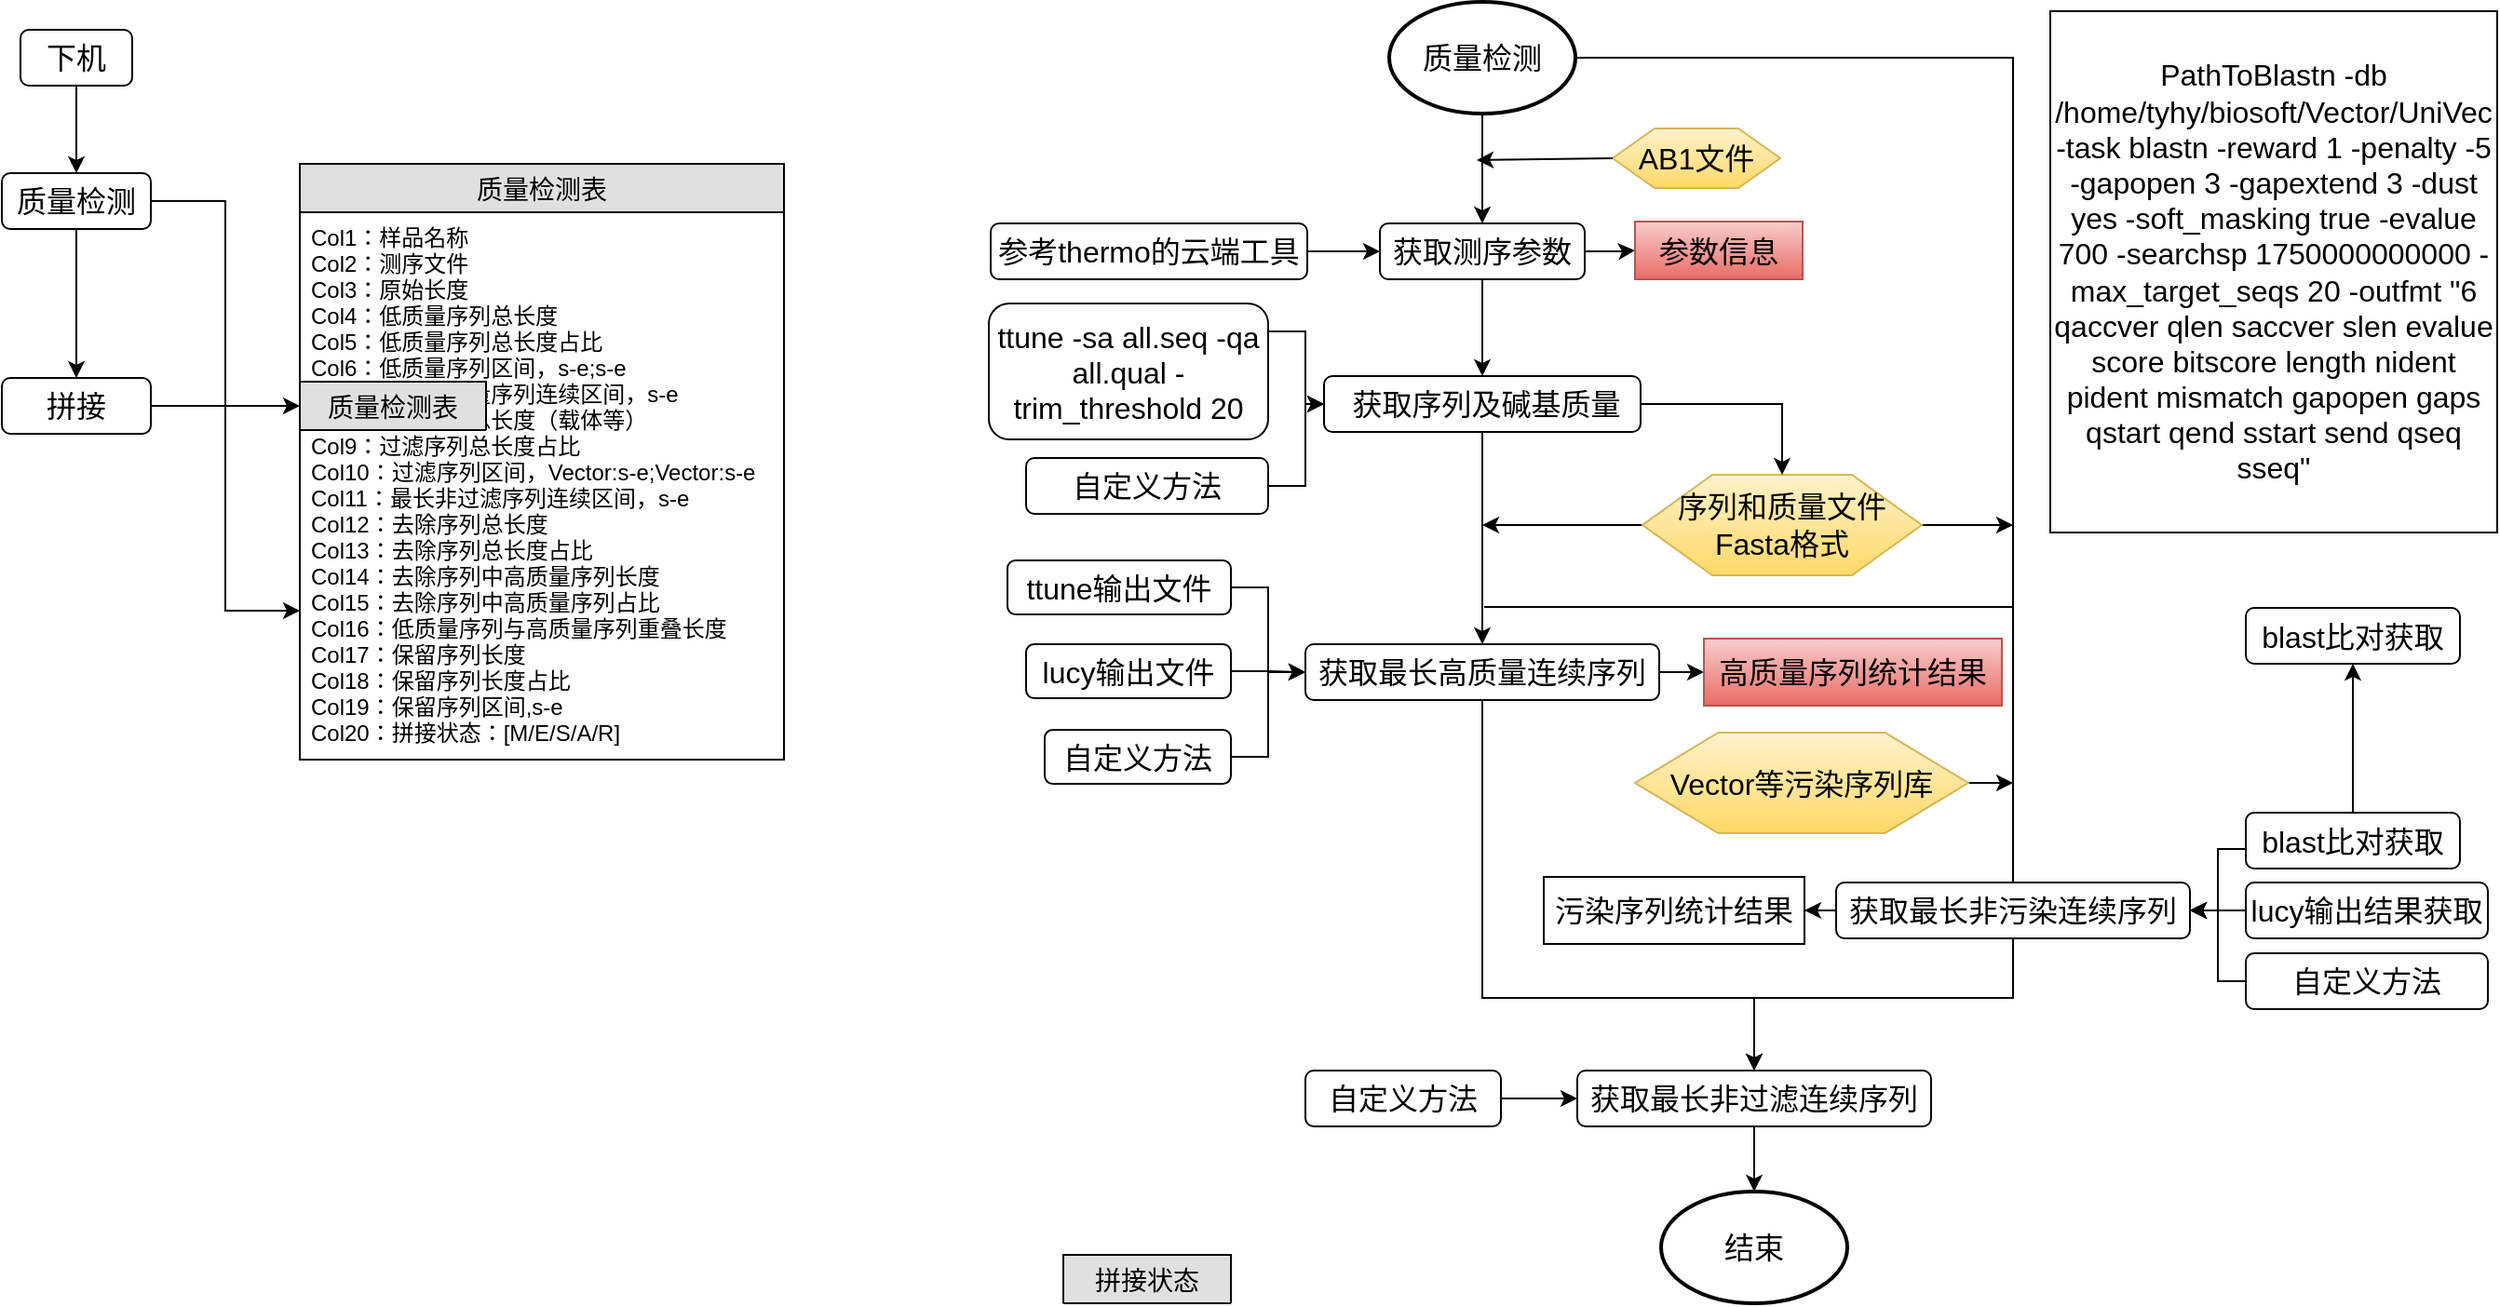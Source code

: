 <mxfile version="11.0.1" type="github"><diagram id="hXUTRAos1zV_h-Ge0WJK" name="ÃÂÃÂÃÂÃÂ§ÃÂÃÂÃÂÃÂ¬ÃÂÃÂÃÂÃÂ¬ 1 ÃÂÃÂÃÂÃÂ©ÃÂÃÂÃÂÃÂ¡ÃÂÃÂÃÂÃÂµ"><mxGraphModel dx="1422" dy="796" grid="1" gridSize="10" guides="1" tooltips="1" connect="1" arrows="1" fold="1" page="1" pageScale="1" pageWidth="827" pageHeight="1169" math="0" shadow="0"><root><mxCell id="0"/><mxCell id="1" parent="0"/><mxCell id="OMqw7U3pua5xunURWtS9-3" value="" style="edgeStyle=orthogonalEdgeStyle;rounded=0;orthogonalLoop=1;jettySize=auto;html=1;fontSize=16;" parent="1" source="OMqw7U3pua5xunURWtS9-1" target="OMqw7U3pua5xunURWtS9-2" edge="1"><mxGeometry relative="1" as="geometry"/></mxCell><mxCell id="OMqw7U3pua5xunURWtS9-1" value="下机" style="rounded=1;whiteSpace=wrap;html=1;fontSize=16;" parent="1" vertex="1"><mxGeometry x="320" y="40" width="60" height="30" as="geometry"/></mxCell><mxCell id="OMqw7U3pua5xunURWtS9-5" value="" style="edgeStyle=orthogonalEdgeStyle;rounded=0;orthogonalLoop=1;jettySize=auto;html=1;fontSize=16;entryX=0;entryY=0.75;entryDx=0;entryDy=0;" parent="1" source="OMqw7U3pua5xunURWtS9-2" target="OMqw7U3pua5xunURWtS9-9" edge="1"><mxGeometry relative="1" as="geometry"><mxPoint x="430" y="132" as="targetPoint"/></mxGeometry></mxCell><mxCell id="mqugwOnoWBToHVEHfGVO-2" value="" style="edgeStyle=orthogonalEdgeStyle;rounded=0;orthogonalLoop=1;jettySize=auto;html=1;" edge="1" parent="1" source="OMqw7U3pua5xunURWtS9-2" target="mqugwOnoWBToHVEHfGVO-1"><mxGeometry relative="1" as="geometry"/></mxCell><mxCell id="OMqw7U3pua5xunURWtS9-2" value="质量检测" style="rounded=1;whiteSpace=wrap;html=1;fontSize=16;" parent="1" vertex="1"><mxGeometry x="310" y="117" width="80" height="30" as="geometry"/></mxCell><mxCell id="mqugwOnoWBToHVEHfGVO-5" style="edgeStyle=orthogonalEdgeStyle;rounded=0;orthogonalLoop=1;jettySize=auto;html=1;entryX=0;entryY=0.5;entryDx=0;entryDy=0;" edge="1" parent="1" source="mqugwOnoWBToHVEHfGVO-1" target="mqugwOnoWBToHVEHfGVO-3"><mxGeometry relative="1" as="geometry"/></mxCell><mxCell id="mqugwOnoWBToHVEHfGVO-1" value="拼接" style="rounded=1;whiteSpace=wrap;html=1;fontSize=16;" vertex="1" parent="1"><mxGeometry x="310" y="227" width="80" height="30" as="geometry"/></mxCell><mxCell id="OMqw7U3pua5xunURWtS9-9" value="质量检测表" style="swimlane;fontStyle=0;childLayout=stackLayout;horizontal=1;startSize=26;fillColor=#e0e0e0;horizontalStack=0;resizeParent=1;resizeParentMax=0;resizeLast=0;collapsible=1;marginBottom=0;swimlaneFillColor=#ffffff;align=center;fontSize=14;" parent="1" vertex="1"><mxGeometry x="470" y="112" width="260" height="320" as="geometry"><mxRectangle x="470" y="112" width="100" height="26" as="alternateBounds"/></mxGeometry></mxCell><mxCell id="OMqw7U3pua5xunURWtS9-12" value="Col1：样品名称&#10;Col2：测序文件&#10;Col3：原始长度&#10;Col4：低质量序列总长度&#10;Col5：低质量序列总长度占比&#10;Col6：低质量序列区间，s-e;s-e&#10;Col7：最长高质量序列连续区间，s-e&#10;Col8：过滤序列总长度（载体等）&#10;Col9：过滤序列总长度占比&#10;Col10：过滤序列区间，Vector:s-e;Vector:s-e&#10;Col11：最长非过滤序列连续区间，s-e&#10;Col12：去除序列总长度&#10;Col13：去除序列总长度占比&#10;Col14：去除序列中高质量序列长度&#10;Col15：去除序列中高质量序列占比&#10;Col16：低质量序列与高质量序列重叠长度&#10;Col17：保留序列长度&#10;Col18：保留序列长度占比&#10;Col19：保留序列区间,s-e&#10;Col20：拼接状态：[M/E/S/A/R]&#10;" style="text;strokeColor=none;fillColor=none;spacingLeft=4;spacingRight=4;overflow=hidden;rotatable=0;points=[[0,0.5],[1,0.5]];portConstraint=eastwest;fontSize=12;" parent="OMqw7U3pua5xunURWtS9-9" vertex="1"><mxGeometry y="26" width="260" height="294" as="geometry"/></mxCell><mxCell id="rMPtR7pV_oF-tUap3nxS-2" value="" style="edgeStyle=orthogonalEdgeStyle;rounded=0;orthogonalLoop=1;jettySize=auto;html=1;entryX=0.5;entryY=0;entryDx=0;entryDy=0;" parent="1" source="OMqw7U3pua5xunURWtS9-16" target="rMPtR7pV_oF-tUap3nxS-11" edge="1"><mxGeometry relative="1" as="geometry"><mxPoint x="1105" y="150" as="targetPoint"/></mxGeometry></mxCell><mxCell id="rMPtR7pV_oF-tUap3nxS-24" style="edgeStyle=orthogonalEdgeStyle;rounded=0;orthogonalLoop=1;jettySize=auto;html=1;fontSize=16;startArrow=none;startFill=0;endArrow=classic;endFill=1;entryX=0.5;entryY=0;entryDx=0;entryDy=0;" parent="1" source="OMqw7U3pua5xunURWtS9-16" target="rMPtR7pV_oF-tUap3nxS-35" edge="1"><mxGeometry relative="1" as="geometry"><mxPoint x="1390" y="510" as="targetPoint"/><Array as="points"><mxPoint x="1390" y="55"/><mxPoint x="1390" y="510"/></Array></mxGeometry></mxCell><mxCell id="OMqw7U3pua5xunURWtS9-16" value="质量检测" style="strokeWidth=2;html=1;shape=mxgraph.flowchart.start_1;whiteSpace=wrap;fontSize=16;" parent="1" vertex="1"><mxGeometry x="1055" y="25" width="100" height="60" as="geometry"/></mxCell><mxCell id="OMqw7U3pua5xunURWtS9-22" value="AB1文件" style="shape=hexagon;perimeter=hexagonPerimeter2;whiteSpace=wrap;html=1;fontSize=16;gradientColor=#ffd966;fillColor=#fff2cc;strokeColor=#d6b656;" parent="1" vertex="1"><mxGeometry x="1175" y="93" width="90" height="32" as="geometry"/></mxCell><mxCell id="rMPtR7pV_oF-tUap3nxS-23" style="edgeStyle=orthogonalEdgeStyle;rounded=0;orthogonalLoop=1;jettySize=auto;html=1;fontSize=16;" parent="1" source="OMqw7U3pua5xunURWtS9-23" edge="1"><mxGeometry relative="1" as="geometry"><mxPoint x="1105" y="306" as="targetPoint"/></mxGeometry></mxCell><mxCell id="rMPtR7pV_oF-tUap3nxS-25" style="edgeStyle=orthogonalEdgeStyle;rounded=0;orthogonalLoop=1;jettySize=auto;html=1;fontSize=16;" parent="1" source="OMqw7U3pua5xunURWtS9-23" edge="1"><mxGeometry relative="1" as="geometry"><mxPoint x="1390" y="306" as="targetPoint"/></mxGeometry></mxCell><mxCell id="OMqw7U3pua5xunURWtS9-23" value="序列和质量文件&lt;br&gt;Fasta格式" style="shape=hexagon;perimeter=hexagonPerimeter2;whiteSpace=wrap;html=1;fontSize=16;gradientColor=#ffd966;fillColor=#fff2cc;strokeColor=#d6b656;" parent="1" vertex="1"><mxGeometry x="1191" y="279" width="150" height="54" as="geometry"/></mxCell><mxCell id="rMPtR7pV_oF-tUap3nxS-8" value="" style="edgeStyle=orthogonalEdgeStyle;rounded=0;orthogonalLoop=1;jettySize=auto;html=1;entryX=0;entryY=0.5;entryDx=0;entryDy=0;" parent="1" source="rMPtR7pV_oF-tUap3nxS-7" target="rMPtR7pV_oF-tUap3nxS-3" edge="1"><mxGeometry relative="1" as="geometry"><Array as="points"><mxPoint x="1010" y="202"/><mxPoint x="1010" y="241"/></Array></mxGeometry></mxCell><mxCell id="rMPtR7pV_oF-tUap3nxS-20" style="edgeStyle=orthogonalEdgeStyle;rounded=0;orthogonalLoop=1;jettySize=auto;html=1;fontSize=16;entryX=0.5;entryY=0;entryDx=0;entryDy=0;" parent="1" source="rMPtR7pV_oF-tUap3nxS-3" target="OMqw7U3pua5xunURWtS9-23" edge="1"><mxGeometry relative="1" as="geometry"><mxPoint x="1270" y="270" as="targetPoint"/></mxGeometry></mxCell><mxCell id="rMPtR7pV_oF-tUap3nxS-22" value="" style="edgeStyle=orthogonalEdgeStyle;rounded=0;orthogonalLoop=1;jettySize=auto;html=1;fontSize=16;" parent="1" source="rMPtR7pV_oF-tUap3nxS-3" target="rMPtR7pV_oF-tUap3nxS-21" edge="1"><mxGeometry relative="1" as="geometry"/></mxCell><mxCell id="rMPtR7pV_oF-tUap3nxS-3" value="&amp;nbsp;获取序列及碱基质量" style="rounded=1;whiteSpace=wrap;html=1;fontSize=16;" parent="1" vertex="1"><mxGeometry x="1020" y="226" width="170" height="30" as="geometry"/></mxCell><mxCell id="rMPtR7pV_oF-tUap3nxS-27" value="" style="edgeStyle=orthogonalEdgeStyle;rounded=0;orthogonalLoop=1;jettySize=auto;html=1;startArrow=none;startFill=0;endArrow=classic;endFill=1;fontSize=16;entryX=0;entryY=0.5;entryDx=0;entryDy=0;" parent="1" source="rMPtR7pV_oF-tUap3nxS-26" target="rMPtR7pV_oF-tUap3nxS-21" edge="1"><mxGeometry relative="1" as="geometry"/></mxCell><mxCell id="rMPtR7pV_oF-tUap3nxS-38" value="" style="edgeStyle=orthogonalEdgeStyle;rounded=0;orthogonalLoop=1;jettySize=auto;html=1;startArrow=none;startFill=0;endArrow=classic;endFill=1;fontSize=16;entryX=0;entryY=0.5;entryDx=0;entryDy=0;" parent="1" source="rMPtR7pV_oF-tUap3nxS-21" target="rMPtR7pV_oF-tUap3nxS-39" edge="1"><mxGeometry relative="1" as="geometry"><mxPoint x="1216" y="385" as="targetPoint"/></mxGeometry></mxCell><mxCell id="rMPtR7pV_oF-tUap3nxS-49" style="edgeStyle=orthogonalEdgeStyle;rounded=0;orthogonalLoop=1;jettySize=auto;html=1;entryX=0.5;entryY=0;entryDx=0;entryDy=0;startArrow=none;startFill=0;endArrow=classic;endFill=1;fontSize=16;" parent="1" source="rMPtR7pV_oF-tUap3nxS-21" target="rMPtR7pV_oF-tUap3nxS-36" edge="1"><mxGeometry relative="1" as="geometry"><Array as="points"><mxPoint x="1105" y="560"/><mxPoint x="1251" y="560"/></Array></mxGeometry></mxCell><mxCell id="rMPtR7pV_oF-tUap3nxS-21" value="获取最长高质量连续序列" style="rounded=1;whiteSpace=wrap;html=1;fontSize=16;" parent="1" vertex="1"><mxGeometry x="1010" y="370" width="190" height="30" as="geometry"/></mxCell><mxCell id="rMPtR7pV_oF-tUap3nxS-26" value="ttune输出文件" style="rounded=1;whiteSpace=wrap;html=1;fontSize=16;" parent="1" vertex="1"><mxGeometry x="850" y="325" width="120" height="29" as="geometry"/></mxCell><mxCell id="rMPtR7pV_oF-tUap3nxS-7" value="ttune -sa all.seq -qa all.qual -trim_threshold 20" style="rounded=1;whiteSpace=wrap;html=1;fontSize=16;" parent="1" vertex="1"><mxGeometry x="840" y="187" width="150" height="73" as="geometry"/></mxCell><mxCell id="rMPtR7pV_oF-tUap3nxS-4" value="" style="endArrow=classic;html=1;exitX=0;exitY=0.5;exitDx=0;exitDy=0;" parent="1" source="OMqw7U3pua5xunURWtS9-22" edge="1"><mxGeometry width="50" height="50" relative="1" as="geometry"><mxPoint x="1151" y="109.5" as="sourcePoint"/><mxPoint x="1102" y="110" as="targetPoint"/></mxGeometry></mxCell><mxCell id="rMPtR7pV_oF-tUap3nxS-10" style="edgeStyle=orthogonalEdgeStyle;rounded=0;orthogonalLoop=1;jettySize=auto;html=1;fontSize=16;entryX=0;entryY=0.5;entryDx=0;entryDy=0;exitX=1;exitY=0.5;exitDx=0;exitDy=0;" parent="1" source="rMPtR7pV_oF-tUap3nxS-9" target="rMPtR7pV_oF-tUap3nxS-3" edge="1"><mxGeometry relative="1" as="geometry"><Array as="points"><mxPoint x="1010" y="285"/><mxPoint x="1010" y="241"/></Array></mxGeometry></mxCell><mxCell id="rMPtR7pV_oF-tUap3nxS-9" value="自定义方法" style="rounded=1;whiteSpace=wrap;html=1;fontSize=16;" parent="1" vertex="1"><mxGeometry x="860" y="270" width="130" height="30" as="geometry"/></mxCell><mxCell id="rMPtR7pV_oF-tUap3nxS-12" style="edgeStyle=orthogonalEdgeStyle;rounded=0;orthogonalLoop=1;jettySize=auto;html=1;entryX=0.5;entryY=0;entryDx=0;entryDy=0;fontSize=16;" parent="1" source="rMPtR7pV_oF-tUap3nxS-11" target="rMPtR7pV_oF-tUap3nxS-3" edge="1"><mxGeometry relative="1" as="geometry"/></mxCell><mxCell id="rMPtR7pV_oF-tUap3nxS-17" style="edgeStyle=orthogonalEdgeStyle;rounded=0;orthogonalLoop=1;jettySize=auto;html=1;entryX=0;entryY=0.5;entryDx=0;entryDy=0;fontSize=16;" parent="1" source="rMPtR7pV_oF-tUap3nxS-11" target="rMPtR7pV_oF-tUap3nxS-16" edge="1"><mxGeometry relative="1" as="geometry"/></mxCell><mxCell id="rMPtR7pV_oF-tUap3nxS-11" value="获取测序参数" style="rounded=1;whiteSpace=wrap;html=1;fontSize=16;" parent="1" vertex="1"><mxGeometry x="1050" y="144" width="110" height="30" as="geometry"/></mxCell><mxCell id="rMPtR7pV_oF-tUap3nxS-15" style="edgeStyle=orthogonalEdgeStyle;rounded=0;orthogonalLoop=1;jettySize=auto;html=1;entryX=0;entryY=0.5;entryDx=0;entryDy=0;fontSize=16;" parent="1" source="rMPtR7pV_oF-tUap3nxS-13" target="rMPtR7pV_oF-tUap3nxS-11" edge="1"><mxGeometry relative="1" as="geometry"/></mxCell><mxCell id="rMPtR7pV_oF-tUap3nxS-13" value="参考thermo的云端工具" style="rounded=1;whiteSpace=wrap;html=1;fontSize=16;" parent="1" vertex="1"><mxGeometry x="841" y="144" width="170" height="30" as="geometry"/></mxCell><mxCell id="rMPtR7pV_oF-tUap3nxS-16" value="参数信息" style="whiteSpace=wrap;html=1;aspect=fixed;fontSize=16;fillColor=#f8cecc;strokeColor=#b85450;gradientColor=#ea6b66;" parent="1" vertex="1"><mxGeometry x="1187" y="143" width="90" height="31" as="geometry"/></mxCell><mxCell id="rMPtR7pV_oF-tUap3nxS-29" style="edgeStyle=orthogonalEdgeStyle;rounded=0;orthogonalLoop=1;jettySize=auto;html=1;entryX=0;entryY=0.5;entryDx=0;entryDy=0;startArrow=none;startFill=0;endArrow=classic;endFill=1;fontSize=16;" parent="1" source="rMPtR7pV_oF-tUap3nxS-28" target="rMPtR7pV_oF-tUap3nxS-21" edge="1"><mxGeometry relative="1" as="geometry"/></mxCell><mxCell id="rMPtR7pV_oF-tUap3nxS-28" value="lucy输出文件" style="rounded=1;whiteSpace=wrap;html=1;fontSize=16;" parent="1" vertex="1"><mxGeometry x="860" y="370" width="110" height="29" as="geometry"/></mxCell><mxCell id="rMPtR7pV_oF-tUap3nxS-31" style="edgeStyle=orthogonalEdgeStyle;rounded=0;orthogonalLoop=1;jettySize=auto;html=1;entryX=0;entryY=0.5;entryDx=0;entryDy=0;startArrow=none;startFill=0;endArrow=classic;endFill=1;fontSize=16;" parent="1" source="rMPtR7pV_oF-tUap3nxS-30" target="rMPtR7pV_oF-tUap3nxS-21" edge="1"><mxGeometry relative="1" as="geometry"/></mxCell><mxCell id="rMPtR7pV_oF-tUap3nxS-30" value="自定义方法" style="rounded=1;whiteSpace=wrap;html=1;fontSize=16;" parent="1" vertex="1"><mxGeometry x="870" y="416" width="100" height="29" as="geometry"/></mxCell><mxCell id="rMPtR7pV_oF-tUap3nxS-34" style="edgeStyle=orthogonalEdgeStyle;rounded=0;orthogonalLoop=1;jettySize=auto;html=1;startArrow=none;startFill=0;endArrow=classic;endFill=1;fontSize=16;" parent="1" source="rMPtR7pV_oF-tUap3nxS-32" edge="1"><mxGeometry relative="1" as="geometry"><mxPoint x="1390" y="444.5" as="targetPoint"/></mxGeometry></mxCell><mxCell id="rMPtR7pV_oF-tUap3nxS-32" value="Vector等污染序列库" style="shape=hexagon;perimeter=hexagonPerimeter2;whiteSpace=wrap;html=1;fontSize=16;gradientColor=#ffd966;fillColor=#fff2cc;strokeColor=#d6b656;" parent="1" vertex="1"><mxGeometry x="1187" y="417.5" width="179" height="54" as="geometry"/></mxCell><mxCell id="rMPtR7pV_oF-tUap3nxS-33" value="" style="endArrow=none;html=1;fontSize=16;" parent="1" edge="1"><mxGeometry width="50" height="50" relative="1" as="geometry"><mxPoint x="1106" y="350" as="sourcePoint"/><mxPoint x="1390" y="350" as="targetPoint"/></mxGeometry></mxCell><mxCell id="rMPtR7pV_oF-tUap3nxS-41" style="edgeStyle=orthogonalEdgeStyle;rounded=0;orthogonalLoop=1;jettySize=auto;html=1;startArrow=none;startFill=0;endArrow=classic;endFill=1;fontSize=16;entryX=1;entryY=0.5;entryDx=0;entryDy=0;" parent="1" source="rMPtR7pV_oF-tUap3nxS-35" target="rMPtR7pV_oF-tUap3nxS-40" edge="1"><mxGeometry relative="1" as="geometry"><mxPoint x="1250" y="513" as="targetPoint"/></mxGeometry></mxCell><mxCell id="rMPtR7pV_oF-tUap3nxS-43" value="" style="edgeStyle=orthogonalEdgeStyle;rounded=0;orthogonalLoop=1;jettySize=auto;html=1;startArrow=none;startFill=0;endArrow=classic;endFill=1;fontSize=16;exitX=0;exitY=0.5;exitDx=0;exitDy=0;" parent="1" source="rMPtR7pV_oF-tUap3nxS-42" target="rMPtR7pV_oF-tUap3nxS-35" edge="1"><mxGeometry relative="1" as="geometry"><Array as="points"><mxPoint x="1515" y="480"/><mxPoint x="1500" y="480"/><mxPoint x="1500" y="513"/></Array></mxGeometry></mxCell><mxCell id="rMPtR7pV_oF-tUap3nxS-50" style="edgeStyle=orthogonalEdgeStyle;rounded=0;orthogonalLoop=1;jettySize=auto;html=1;entryX=0.5;entryY=0;entryDx=0;entryDy=0;startArrow=none;startFill=0;endArrow=classic;endFill=1;fontSize=16;" parent="1" source="rMPtR7pV_oF-tUap3nxS-35" target="rMPtR7pV_oF-tUap3nxS-36" edge="1"><mxGeometry relative="1" as="geometry"><Array as="points"><mxPoint x="1390" y="560"/><mxPoint x="1251" y="560"/></Array></mxGeometry></mxCell><mxCell id="rMPtR7pV_oF-tUap3nxS-35" value="获取最长非污染连续序列" style="rounded=1;whiteSpace=wrap;html=1;fontSize=16;" parent="1" vertex="1"><mxGeometry x="1295" y="498" width="190" height="30" as="geometry"/></mxCell><mxCell id="rMPtR7pV_oF-tUap3nxS-57" value="" style="edgeStyle=orthogonalEdgeStyle;rounded=0;orthogonalLoop=1;jettySize=auto;html=1;startArrow=none;startFill=0;endArrow=classic;endFill=1;fontSize=16;" parent="1" source="rMPtR7pV_oF-tUap3nxS-42" target="rMPtR7pV_oF-tUap3nxS-56" edge="1"><mxGeometry relative="1" as="geometry"/></mxCell><mxCell id="rMPtR7pV_oF-tUap3nxS-42" value="blast比对获取" style="rounded=1;whiteSpace=wrap;html=1;fontSize=16;" parent="1" vertex="1"><mxGeometry x="1515" y="460.5" width="115" height="30" as="geometry"/></mxCell><mxCell id="rMPtR7pV_oF-tUap3nxS-56" value="blast比对获取" style="rounded=1;whiteSpace=wrap;html=1;fontSize=16;" parent="1" vertex="1"><mxGeometry x="1515" y="350.5" width="115" height="30" as="geometry"/></mxCell><mxCell id="rMPtR7pV_oF-tUap3nxS-52" value="" style="edgeStyle=orthogonalEdgeStyle;rounded=0;orthogonalLoop=1;jettySize=auto;html=1;startArrow=none;startFill=0;endArrow=classic;endFill=1;fontSize=16;" parent="1" source="rMPtR7pV_oF-tUap3nxS-51" target="rMPtR7pV_oF-tUap3nxS-36" edge="1"><mxGeometry relative="1" as="geometry"/></mxCell><mxCell id="rMPtR7pV_oF-tUap3nxS-54" value="" style="edgeStyle=orthogonalEdgeStyle;rounded=0;orthogonalLoop=1;jettySize=auto;html=1;startArrow=none;startFill=0;endArrow=classic;endFill=1;fontSize=16;entryX=0.5;entryY=0;entryDx=0;entryDy=0;entryPerimeter=0;" parent="1" source="rMPtR7pV_oF-tUap3nxS-36" target="rMPtR7pV_oF-tUap3nxS-55" edge="1"><mxGeometry relative="1" as="geometry"><mxPoint x="1251" y="709" as="targetPoint"/></mxGeometry></mxCell><mxCell id="rMPtR7pV_oF-tUap3nxS-36" value="获取最长非过滤连续序列" style="rounded=1;whiteSpace=wrap;html=1;fontSize=16;" parent="1" vertex="1"><mxGeometry x="1156" y="599" width="190" height="30" as="geometry"/></mxCell><mxCell id="rMPtR7pV_oF-tUap3nxS-51" value="自定义方法" style="rounded=1;whiteSpace=wrap;html=1;fontSize=16;" parent="1" vertex="1"><mxGeometry x="1010" y="599" width="105" height="30" as="geometry"/></mxCell><mxCell id="rMPtR7pV_oF-tUap3nxS-39" value="高质量序列统计结果" style="rounded=0;whiteSpace=wrap;html=1;fontSize=16;gradientColor=#ea6b66;fillColor=#f8cecc;strokeColor=#b85450;" parent="1" vertex="1"><mxGeometry x="1224" y="367" width="160" height="36" as="geometry"/></mxCell><mxCell id="rMPtR7pV_oF-tUap3nxS-40" value="污染序列统计结果" style="rounded=0;whiteSpace=wrap;html=1;fontSize=16;" parent="1" vertex="1"><mxGeometry x="1138" y="495" width="140" height="36" as="geometry"/></mxCell><mxCell id="rMPtR7pV_oF-tUap3nxS-45" style="edgeStyle=orthogonalEdgeStyle;rounded=0;orthogonalLoop=1;jettySize=auto;html=1;entryX=1;entryY=0.5;entryDx=0;entryDy=0;startArrow=none;startFill=0;endArrow=classic;endFill=1;fontSize=16;" parent="1" source="rMPtR7pV_oF-tUap3nxS-44" target="rMPtR7pV_oF-tUap3nxS-35" edge="1"><mxGeometry relative="1" as="geometry"/></mxCell><mxCell id="rMPtR7pV_oF-tUap3nxS-44" value="lucy输出结果获取" style="rounded=1;whiteSpace=wrap;html=1;fontSize=16;" parent="1" vertex="1"><mxGeometry x="1515" y="498" width="130" height="30" as="geometry"/></mxCell><mxCell id="rMPtR7pV_oF-tUap3nxS-48" style="edgeStyle=orthogonalEdgeStyle;rounded=0;orthogonalLoop=1;jettySize=auto;html=1;entryX=1;entryY=0.5;entryDx=0;entryDy=0;startArrow=none;startFill=0;endArrow=classic;endFill=1;fontSize=16;" parent="1" source="rMPtR7pV_oF-tUap3nxS-46" target="rMPtR7pV_oF-tUap3nxS-35" edge="1"><mxGeometry relative="1" as="geometry"><Array as="points"><mxPoint x="1500" y="551"/><mxPoint x="1500" y="513"/></Array></mxGeometry></mxCell><mxCell id="rMPtR7pV_oF-tUap3nxS-46" value="自定义方法" style="rounded=1;whiteSpace=wrap;html=1;fontSize=16;" parent="1" vertex="1"><mxGeometry x="1515" y="536" width="130" height="30" as="geometry"/></mxCell><mxCell id="rMPtR7pV_oF-tUap3nxS-55" value="结束" style="strokeWidth=2;html=1;shape=mxgraph.flowchart.start_1;whiteSpace=wrap;fontSize=16;" parent="1" vertex="1"><mxGeometry x="1201" y="664" width="100" height="60" as="geometry"/></mxCell><mxCell id="rMPtR7pV_oF-tUap3nxS-59" value="PathToBlastn -db /home/tyhy/biosoft/Vector/UniVec -task blastn -reward 1 -penalty -5 -gapopen 3 -gapextend 3 -dust yes -soft_masking true -evalue 700 -searchsp 1750000000000 -max_target_seqs 20 -outfmt &quot;6 qaccver qlen saccver slen evalue score bitscore length nident pident mismatch gapopen gaps qstart qend sstart send qseq sseq&quot;" style="rounded=0;whiteSpace=wrap;html=1;fontSize=16;" parent="1" vertex="1"><mxGeometry x="1410" y="30" width="240" height="280" as="geometry"/></mxCell><mxCell id="mqugwOnoWBToHVEHfGVO-3" value="质量检测表" style="swimlane;fontStyle=0;childLayout=stackLayout;horizontal=1;startSize=26;fillColor=#e0e0e0;horizontalStack=0;resizeParent=1;resizeParentMax=0;resizeLast=0;collapsible=1;marginBottom=0;swimlaneFillColor=#ffffff;align=center;fontSize=14;" vertex="1" collapsed="1" parent="1"><mxGeometry x="470" y="229" width="100" height="26" as="geometry"><mxRectangle x="470" y="229" width="260" height="190" as="alternateBounds"/></mxGeometry></mxCell><mxCell id="mqugwOnoWBToHVEHfGVO-4" value="Col1：样品名称&#10;Col2：拼接状态(Y/P/N)&#10;Col3：Contig数目&#10;Col4：Contig长度(;分隔)&#10;Col5：参与拼接测序文件列表(;分隔)&#10;Col6：Singlets数&#10;Col7：Singlets测序文件列表(;隔开）&#10;Col8：序列质量测序不一致数&#10;Col9：序列质量不一致测序文件列表(;分隔)&#10;Col10：质量控制不达要求数&#10;Col11：质量控制不达要求测序文件列表(;分隔)&#10;" style="text;strokeColor=none;fillColor=none;spacingLeft=4;spacingRight=4;overflow=hidden;rotatable=0;points=[[0,0.5],[1,0.5]];portConstraint=eastwest;fontSize=12;" vertex="1" parent="mqugwOnoWBToHVEHfGVO-3"><mxGeometry y="26" width="100" height="164" as="geometry"/></mxCell><mxCell id="mqugwOnoWBToHVEHfGVO-6" value="拼接状态" style="swimlane;fontStyle=0;childLayout=stackLayout;horizontal=1;startSize=26;fillColor=#e0e0e0;horizontalStack=0;resizeParent=1;resizeParentMax=0;resizeLast=0;collapsible=1;marginBottom=0;swimlaneFillColor=#ffffff;align=center;fontSize=14;" vertex="1" collapsed="1" parent="1"><mxGeometry x="880" y="698" width="90" height="26" as="geometry"><mxRectangle x="880" y="698" width="310" height="200" as="alternateBounds"/></mxGeometry></mxCell><mxCell id="mqugwOnoWBToHVEHfGVO-7" value="M： Missing，在处理中被过滤（比如文件错误等）&#10;E：Exclude, 在处理中，没有缺少序列或质量&#10;S：singlets，参与拼接，但没拼接成contig&#10;A：Assembly，参与拼接，拼接成contig&#10;R：Remove，没有达到质量要求，过滤" style="text;strokeColor=none;fillColor=none;spacingLeft=4;spacingRight=4;overflow=hidden;rotatable=0;points=[[0,0.5],[1,0.5]];portConstraint=eastwest;fontSize=12;" vertex="1" parent="mqugwOnoWBToHVEHfGVO-6"><mxGeometry y="26" width="90" height="174" as="geometry"/></mxCell></root></mxGraphModel></diagram></mxfile>